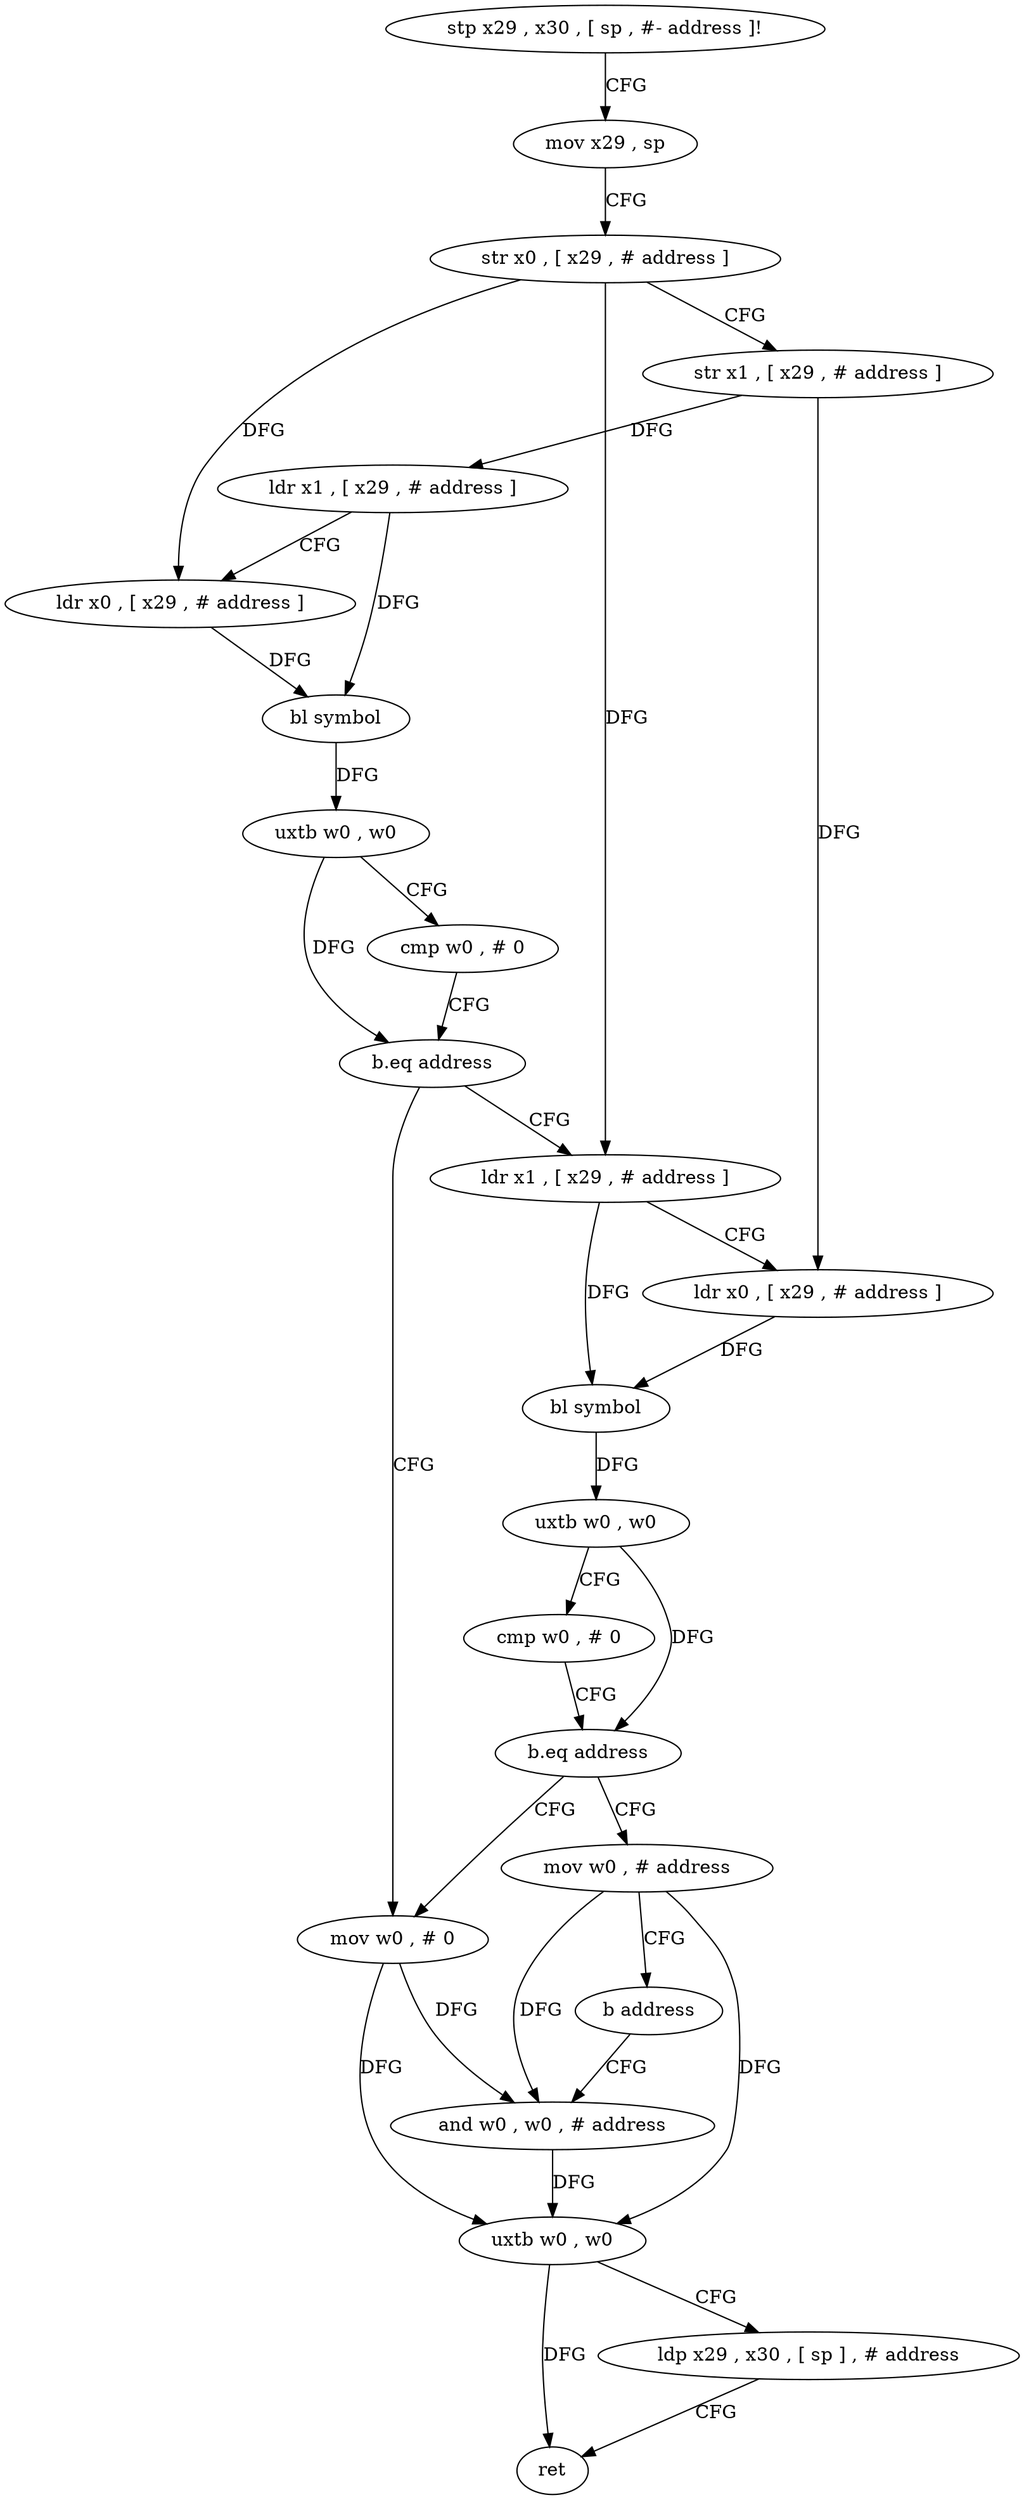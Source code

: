 digraph "func" {
"91756" [label = "stp x29 , x30 , [ sp , #- address ]!" ]
"91760" [label = "mov x29 , sp" ]
"91764" [label = "str x0 , [ x29 , # address ]" ]
"91768" [label = "str x1 , [ x29 , # address ]" ]
"91772" [label = "ldr x1 , [ x29 , # address ]" ]
"91776" [label = "ldr x0 , [ x29 , # address ]" ]
"91780" [label = "bl symbol" ]
"91784" [label = "uxtb w0 , w0" ]
"91788" [label = "cmp w0 , # 0" ]
"91792" [label = "b.eq address" ]
"91828" [label = "mov w0 , # 0" ]
"91796" [label = "ldr x1 , [ x29 , # address ]" ]
"91832" [label = "and w0 , w0 , # address" ]
"91800" [label = "ldr x0 , [ x29 , # address ]" ]
"91804" [label = "bl symbol" ]
"91808" [label = "uxtb w0 , w0" ]
"91812" [label = "cmp w0 , # 0" ]
"91816" [label = "b.eq address" ]
"91820" [label = "mov w0 , # address" ]
"91824" [label = "b address" ]
"91836" [label = "uxtb w0 , w0" ]
"91840" [label = "ldp x29 , x30 , [ sp ] , # address" ]
"91844" [label = "ret" ]
"91756" -> "91760" [ label = "CFG" ]
"91760" -> "91764" [ label = "CFG" ]
"91764" -> "91768" [ label = "CFG" ]
"91764" -> "91776" [ label = "DFG" ]
"91764" -> "91796" [ label = "DFG" ]
"91768" -> "91772" [ label = "DFG" ]
"91768" -> "91800" [ label = "DFG" ]
"91772" -> "91776" [ label = "CFG" ]
"91772" -> "91780" [ label = "DFG" ]
"91776" -> "91780" [ label = "DFG" ]
"91780" -> "91784" [ label = "DFG" ]
"91784" -> "91788" [ label = "CFG" ]
"91784" -> "91792" [ label = "DFG" ]
"91788" -> "91792" [ label = "CFG" ]
"91792" -> "91828" [ label = "CFG" ]
"91792" -> "91796" [ label = "CFG" ]
"91828" -> "91832" [ label = "DFG" ]
"91828" -> "91836" [ label = "DFG" ]
"91796" -> "91800" [ label = "CFG" ]
"91796" -> "91804" [ label = "DFG" ]
"91832" -> "91836" [ label = "DFG" ]
"91800" -> "91804" [ label = "DFG" ]
"91804" -> "91808" [ label = "DFG" ]
"91808" -> "91812" [ label = "CFG" ]
"91808" -> "91816" [ label = "DFG" ]
"91812" -> "91816" [ label = "CFG" ]
"91816" -> "91828" [ label = "CFG" ]
"91816" -> "91820" [ label = "CFG" ]
"91820" -> "91824" [ label = "CFG" ]
"91820" -> "91832" [ label = "DFG" ]
"91820" -> "91836" [ label = "DFG" ]
"91824" -> "91832" [ label = "CFG" ]
"91836" -> "91840" [ label = "CFG" ]
"91836" -> "91844" [ label = "DFG" ]
"91840" -> "91844" [ label = "CFG" ]
}
